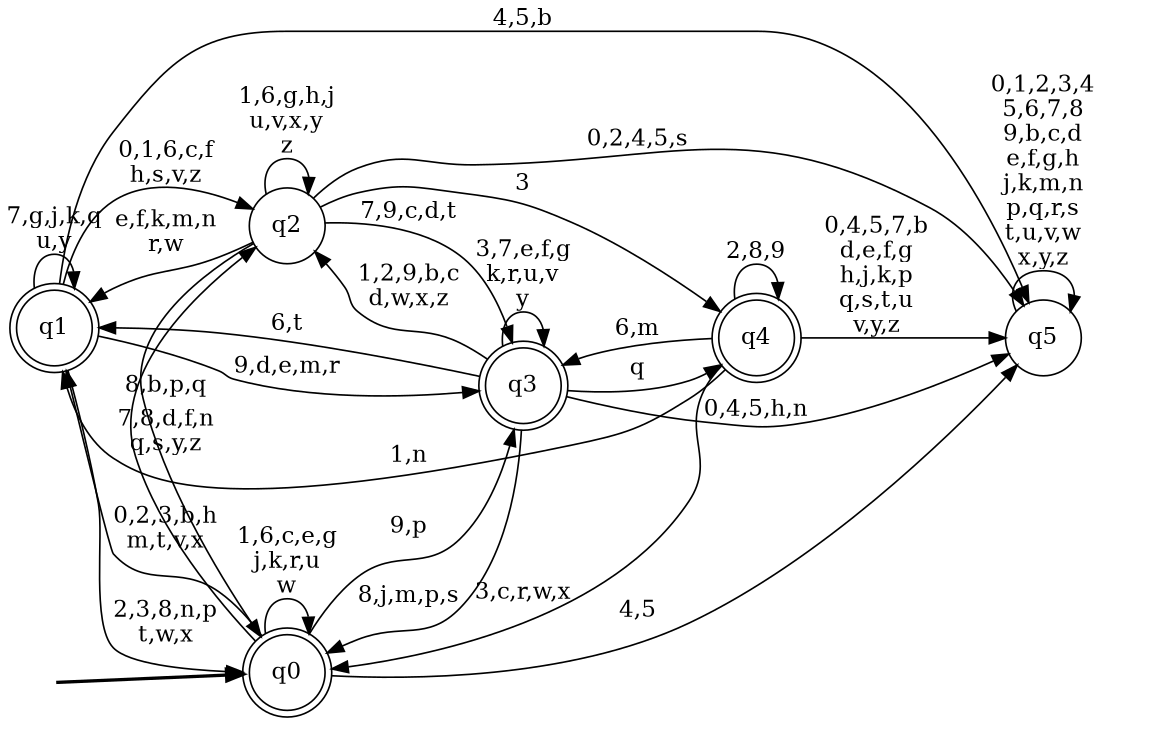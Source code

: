 digraph BlueStar {
__start0 [style = invis, shape = none, label = "", width = 0, height = 0];

rankdir=LR;
size="8,5";

s0 [style="rounded,filled", color="black", fillcolor="white" shape="doublecircle", label="q0"];
s1 [style="rounded,filled", color="black", fillcolor="white" shape="doublecircle", label="q1"];
s2 [style="filled", color="black", fillcolor="white" shape="circle", label="q2"];
s3 [style="rounded,filled", color="black", fillcolor="white" shape="doublecircle", label="q3"];
s4 [style="rounded,filled", color="black", fillcolor="white" shape="doublecircle", label="q4"];
s5 [style="filled", color="black", fillcolor="white" shape="circle", label="q5"];
subgraph cluster_main { 
	graph [pad=".75", ranksep="0.15", nodesep="0.15"];
	 style=invis; 
	__start0 -> s0 [penwidth=2];
}
s0 -> s0 [label="1,6,c,e,g\nj,k,r,u\nw"];
s0 -> s1 [label="0,2,3,b,h\nm,t,v,x"];
s0 -> s2 [label="7,8,d,f,n\nq,s,y,z"];
s0 -> s3 [label="9,p"];
s0 -> s5 [label="4,5"];
s1 -> s0 [label="2,3,8,n,p\nt,w,x"];
s1 -> s1 [label="7,g,j,k,q\nu,y"];
s1 -> s2 [label="0,1,6,c,f\nh,s,v,z"];
s1 -> s3 [label="9,d,e,m,r"];
s1 -> s5 [label="4,5,b"];
s2 -> s0 [label="8,b,p,q"];
s2 -> s1 [label="e,f,k,m,n\nr,w"];
s2 -> s2 [label="1,6,g,h,j\nu,v,x,y\nz"];
s2 -> s3 [label="7,9,c,d,t"];
s2 -> s4 [label="3"];
s2 -> s5 [label="0,2,4,5,s"];
s3 -> s0 [label="8,j,m,p,s"];
s3 -> s1 [label="6,t"];
s3 -> s2 [label="1,2,9,b,c\nd,w,x,z"];
s3 -> s3 [label="3,7,e,f,g\nk,r,u,v\ny"];
s3 -> s4 [label="q"];
s3 -> s5 [label="0,4,5,h,n"];
s4 -> s0 [label="3,c,r,w,x"];
s4 -> s1 [label="1,n"];
s4 -> s3 [label="6,m"];
s4 -> s4 [label="2,8,9"];
s4 -> s5 [label="0,4,5,7,b\nd,e,f,g\nh,j,k,p\nq,s,t,u\nv,y,z"];
s5 -> s5 [label="0,1,2,3,4\n5,6,7,8\n9,b,c,d\ne,f,g,h\nj,k,m,n\np,q,r,s\nt,u,v,w\nx,y,z"];

}